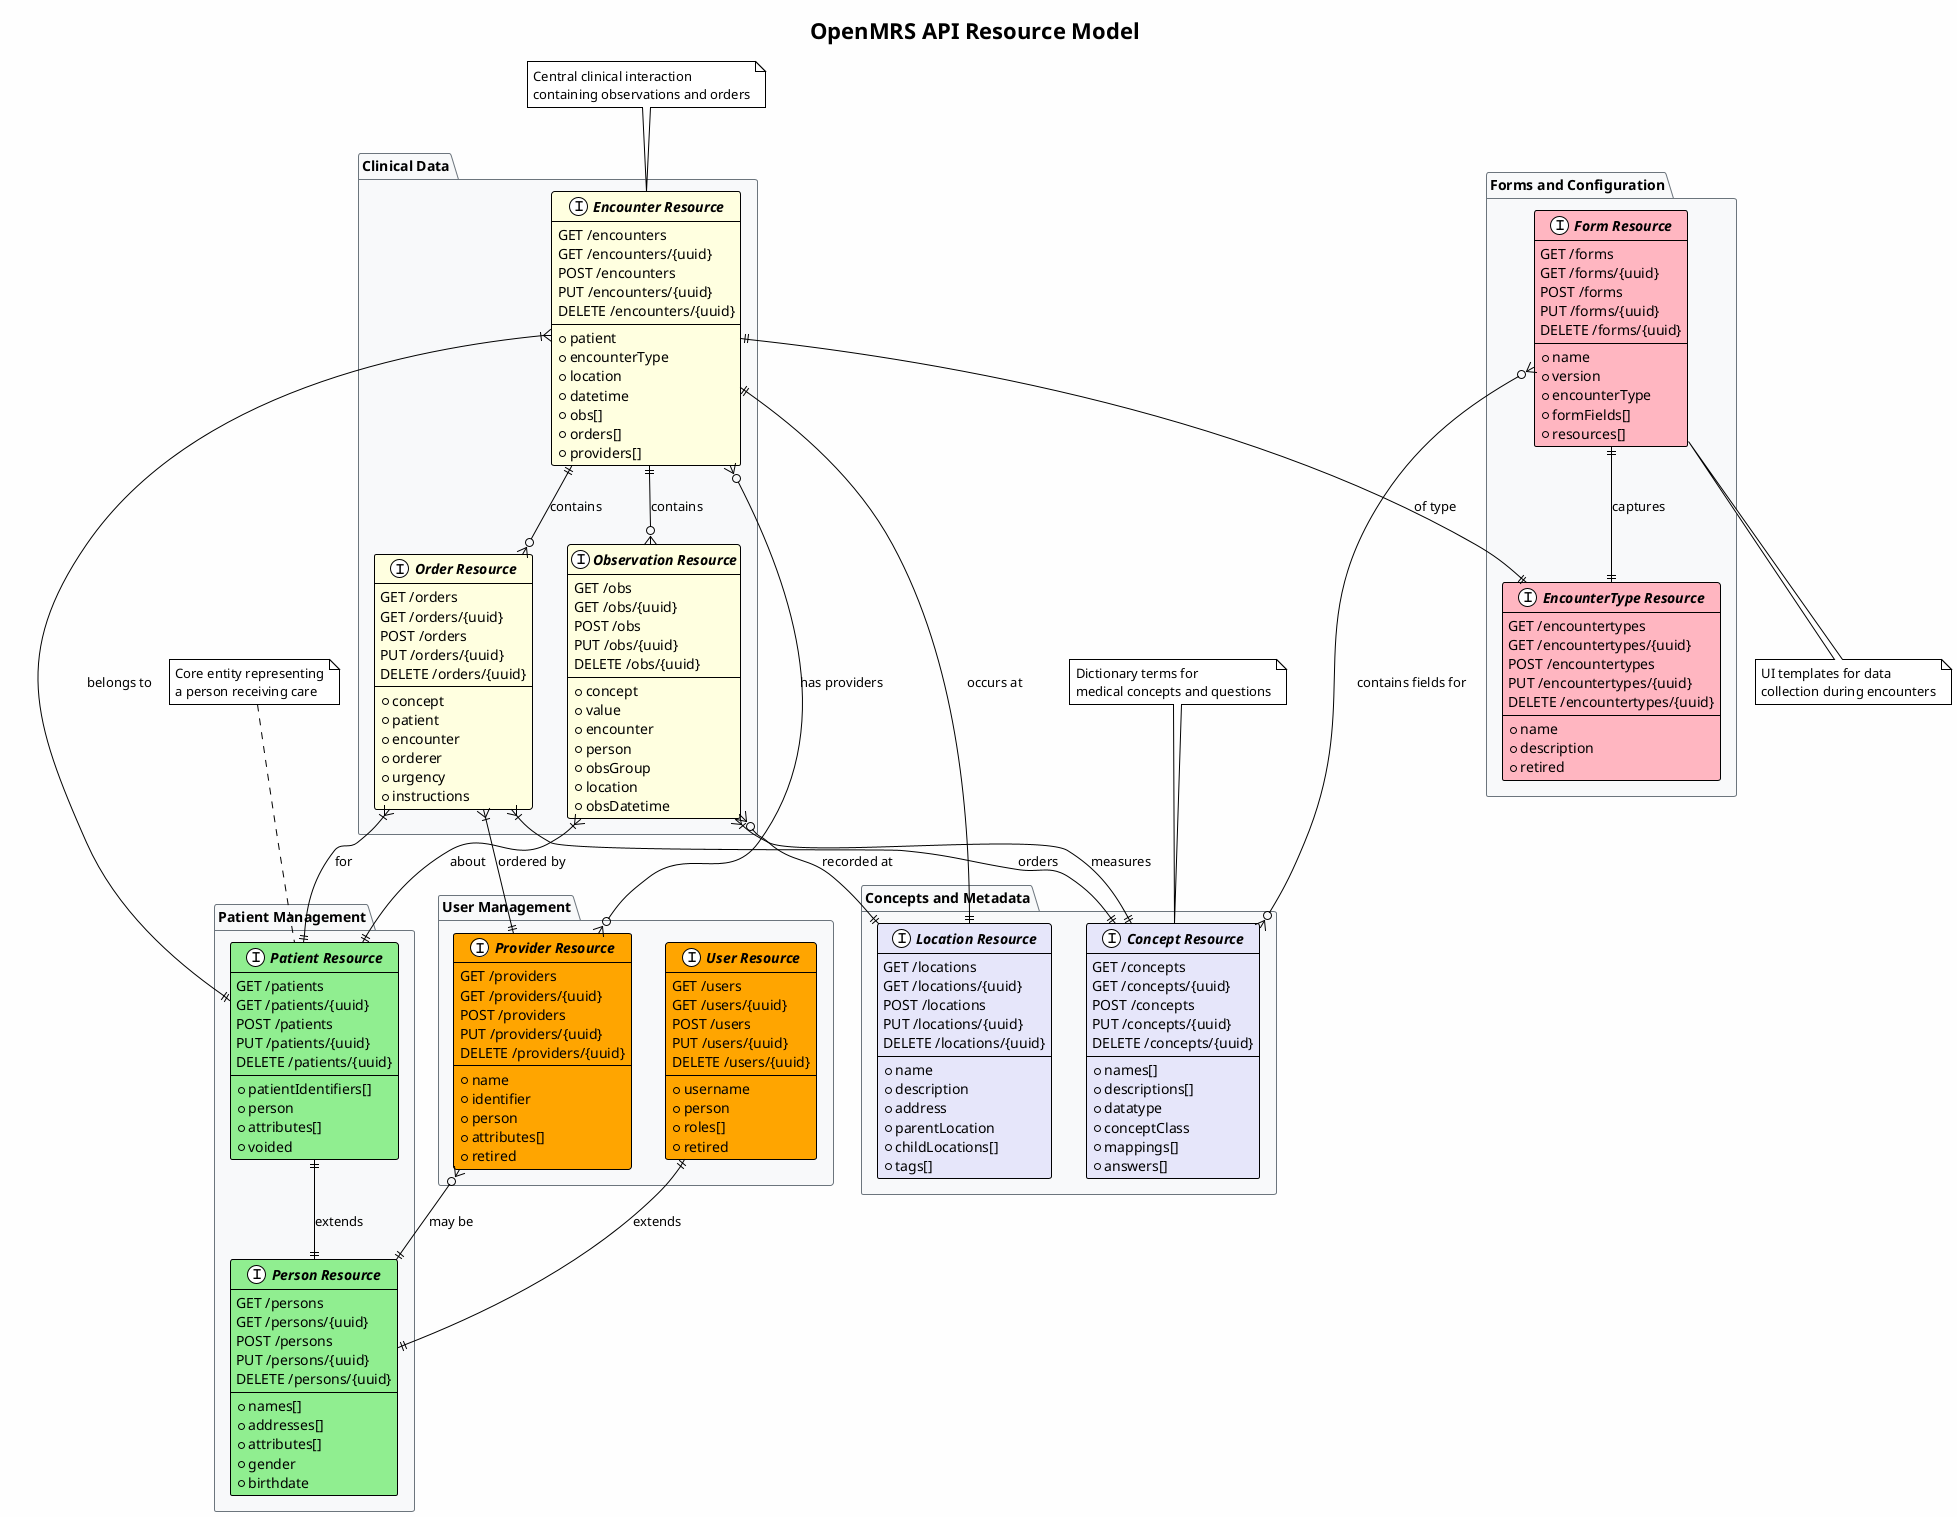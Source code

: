@startuml OpenMRS API Resource Model

' Define colors consistent with other OpenMRS diagrams
!define PATIENT_COLOR #90EE90
!define CLINICAL_COLOR #FFFFE0
!define CONCEPT_COLOR #E6E6FA
!define FORM_COLOR #FFB6C1
!define USER_COLOR #FFA500

!theme plain
skinparam backgroundColor #FEFEFE
skinparam interfaceStyle rectangle
skinparam packageBackgroundColor #F8F9FA
skinparam packageBorderColor #6C757D

title OpenMRS API Resource Model

package "Patient Management" {
  interface "**Patient Resource**" as PatientR PATIENT_COLOR {
    GET /patients
    GET /patients/{uuid}
    POST /patients
    PUT /patients/{uuid}
    DELETE /patients/{uuid}
    --
    + patientIdentifiers[]
    + person
    + attributes[]
    + voided
  }

  interface "**Person Resource**" as PersonR PATIENT_COLOR {
    GET /persons
    GET /persons/{uuid}
    POST /persons
    PUT /persons/{uuid}
    DELETE /persons/{uuid}
    --
    + names[]
    + addresses[]
    + attributes[]
    + gender
    + birthdate
  }
}

package "Clinical Data" {
  interface "**Encounter Resource**" as EncounterR CLINICAL_COLOR {
    GET /encounters
    GET /encounters/{uuid}
    POST /encounters
    PUT /encounters/{uuid}
    DELETE /encounters/{uuid}
    --
    + patient
    + encounterType
    + location
    + datetime
    + obs[]
    + orders[]
    + providers[]
  }

  interface "**Observation Resource**" as ObsR CLINICAL_COLOR {
    GET /obs
    GET /obs/{uuid}
    POST /obs
    PUT /obs/{uuid}
    DELETE /obs/{uuid}
    --
    + concept
    + value
    + encounter
    + person
    + obsGroup
    + location
    + obsDatetime
  }

  interface "**Order Resource**" as OrderR CLINICAL_COLOR {
    GET /orders
    GET /orders/{uuid}
    POST /orders
    PUT /orders/{uuid}
    DELETE /orders/{uuid}
    --
    + concept
    + patient
    + encounter
    + orderer
    + urgency
    + instructions
  }
}

package "Concepts and Metadata" {
  interface "**Concept Resource**" as ConceptR CONCEPT_COLOR {
    GET /concepts
    GET /concepts/{uuid}
    POST /concepts
    PUT /concepts/{uuid}
    DELETE /concepts/{uuid}
    --
    + names[]
    + descriptions[]
    + datatype
    + conceptClass
    + mappings[]
    + answers[]
  }

  interface "**Location Resource**" as LocationR CONCEPT_COLOR {
    GET /locations
    GET /locations/{uuid}
    POST /locations
    PUT /locations/{uuid}
    DELETE /locations/{uuid}
    --
    + name
    + description
    + address
    + parentLocation
    + childLocations[]
    + tags[]
  }
}

package "Forms and Configuration" {
  interface "**Form Resource**" as FormR FORM_COLOR {
    GET /forms
    GET /forms/{uuid}
    POST /forms
    PUT /forms/{uuid}
    DELETE /forms/{uuid}
    --
    + name
    + version
    + encounterType
    + formFields[]
    + resources[]
  }

  interface "**EncounterType Resource**" as EncounterTypeR FORM_COLOR {
    GET /encountertypes
    GET /encountertypes/{uuid}
    POST /encountertypes
    PUT /encountertypes/{uuid}
    DELETE /encountertypes/{uuid}
    --
    + name
    + description
    + retired
  }
}

package "User Management" {
  interface "**User Resource**" as UserR USER_COLOR {
    GET /users
    GET /users/{uuid}
    POST /users
    PUT /users/{uuid}
    DELETE /users/{uuid}
    --
    + username
    + person
    + roles[]
    + retired
  }

  interface "**Provider Resource**" as ProviderR USER_COLOR {
    GET /providers
    GET /providers/{uuid}
    POST /providers
    PUT /providers/{uuid}
    DELETE /providers/{uuid}
    --
    + name
    + identifier
    + person
    + attributes[]
    + retired
  }
}

' Relationships between resources
PatientR ||--|| PersonR : "extends"
EncounterR }|--|| PatientR : "belongs to"
EncounterR ||--|| LocationR : "occurs at"
EncounterR ||--|| EncounterTypeR : "of type"
EncounterR ||--o{ ObsR : "contains"
EncounterR ||--o{ OrderR : "contains"
EncounterR }o--o{ ProviderR : "has providers"

ObsR }|--|| ConceptR : "measures"
ObsR }|--|| PatientR : "about"
ObsR }o--|| LocationR : "recorded at"

OrderR }|--|| ConceptR : "orders"
OrderR }|--|| PatientR : "for"
OrderR }|--|| ProviderR : "ordered by"

FormR ||--|| EncounterTypeR : "captures"
FormR }o--o{ ConceptR : "contains fields for"

UserR ||--|| PersonR : "extends"
ProviderR }o--|| PersonR : "may be"

note top of PatientR
  Core entity representing
  a person receiving care
end note

note top of EncounterR
  Central clinical interaction
  containing observations and orders
end note

note top of ConceptR
  Dictionary terms for
  medical concepts and questions
end note

note bottom of FormR
  UI templates for data
  collection during encounters
end note

@enduml
